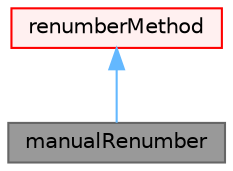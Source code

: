 digraph "manualRenumber"
{
 // LATEX_PDF_SIZE
  bgcolor="transparent";
  edge [fontname=Helvetica,fontsize=10,labelfontname=Helvetica,labelfontsize=10];
  node [fontname=Helvetica,fontsize=10,shape=box,height=0.2,width=0.4];
  Node1 [id="Node000001",label="manualRenumber",height=0.2,width=0.4,color="gray40", fillcolor="grey60", style="filled", fontcolor="black",tooltip="Renumber given a ordered-to-original cell association in a file."];
  Node2 -> Node1 [id="edge1_Node000001_Node000002",dir="back",color="steelblue1",style="solid",tooltip=" "];
  Node2 [id="Node000002",label="renumberMethod",height=0.2,width=0.4,color="red", fillcolor="#FFF0F0", style="filled",URL="$classFoam_1_1renumberMethod.html",tooltip="Abstract base class for renumbering."];
}
